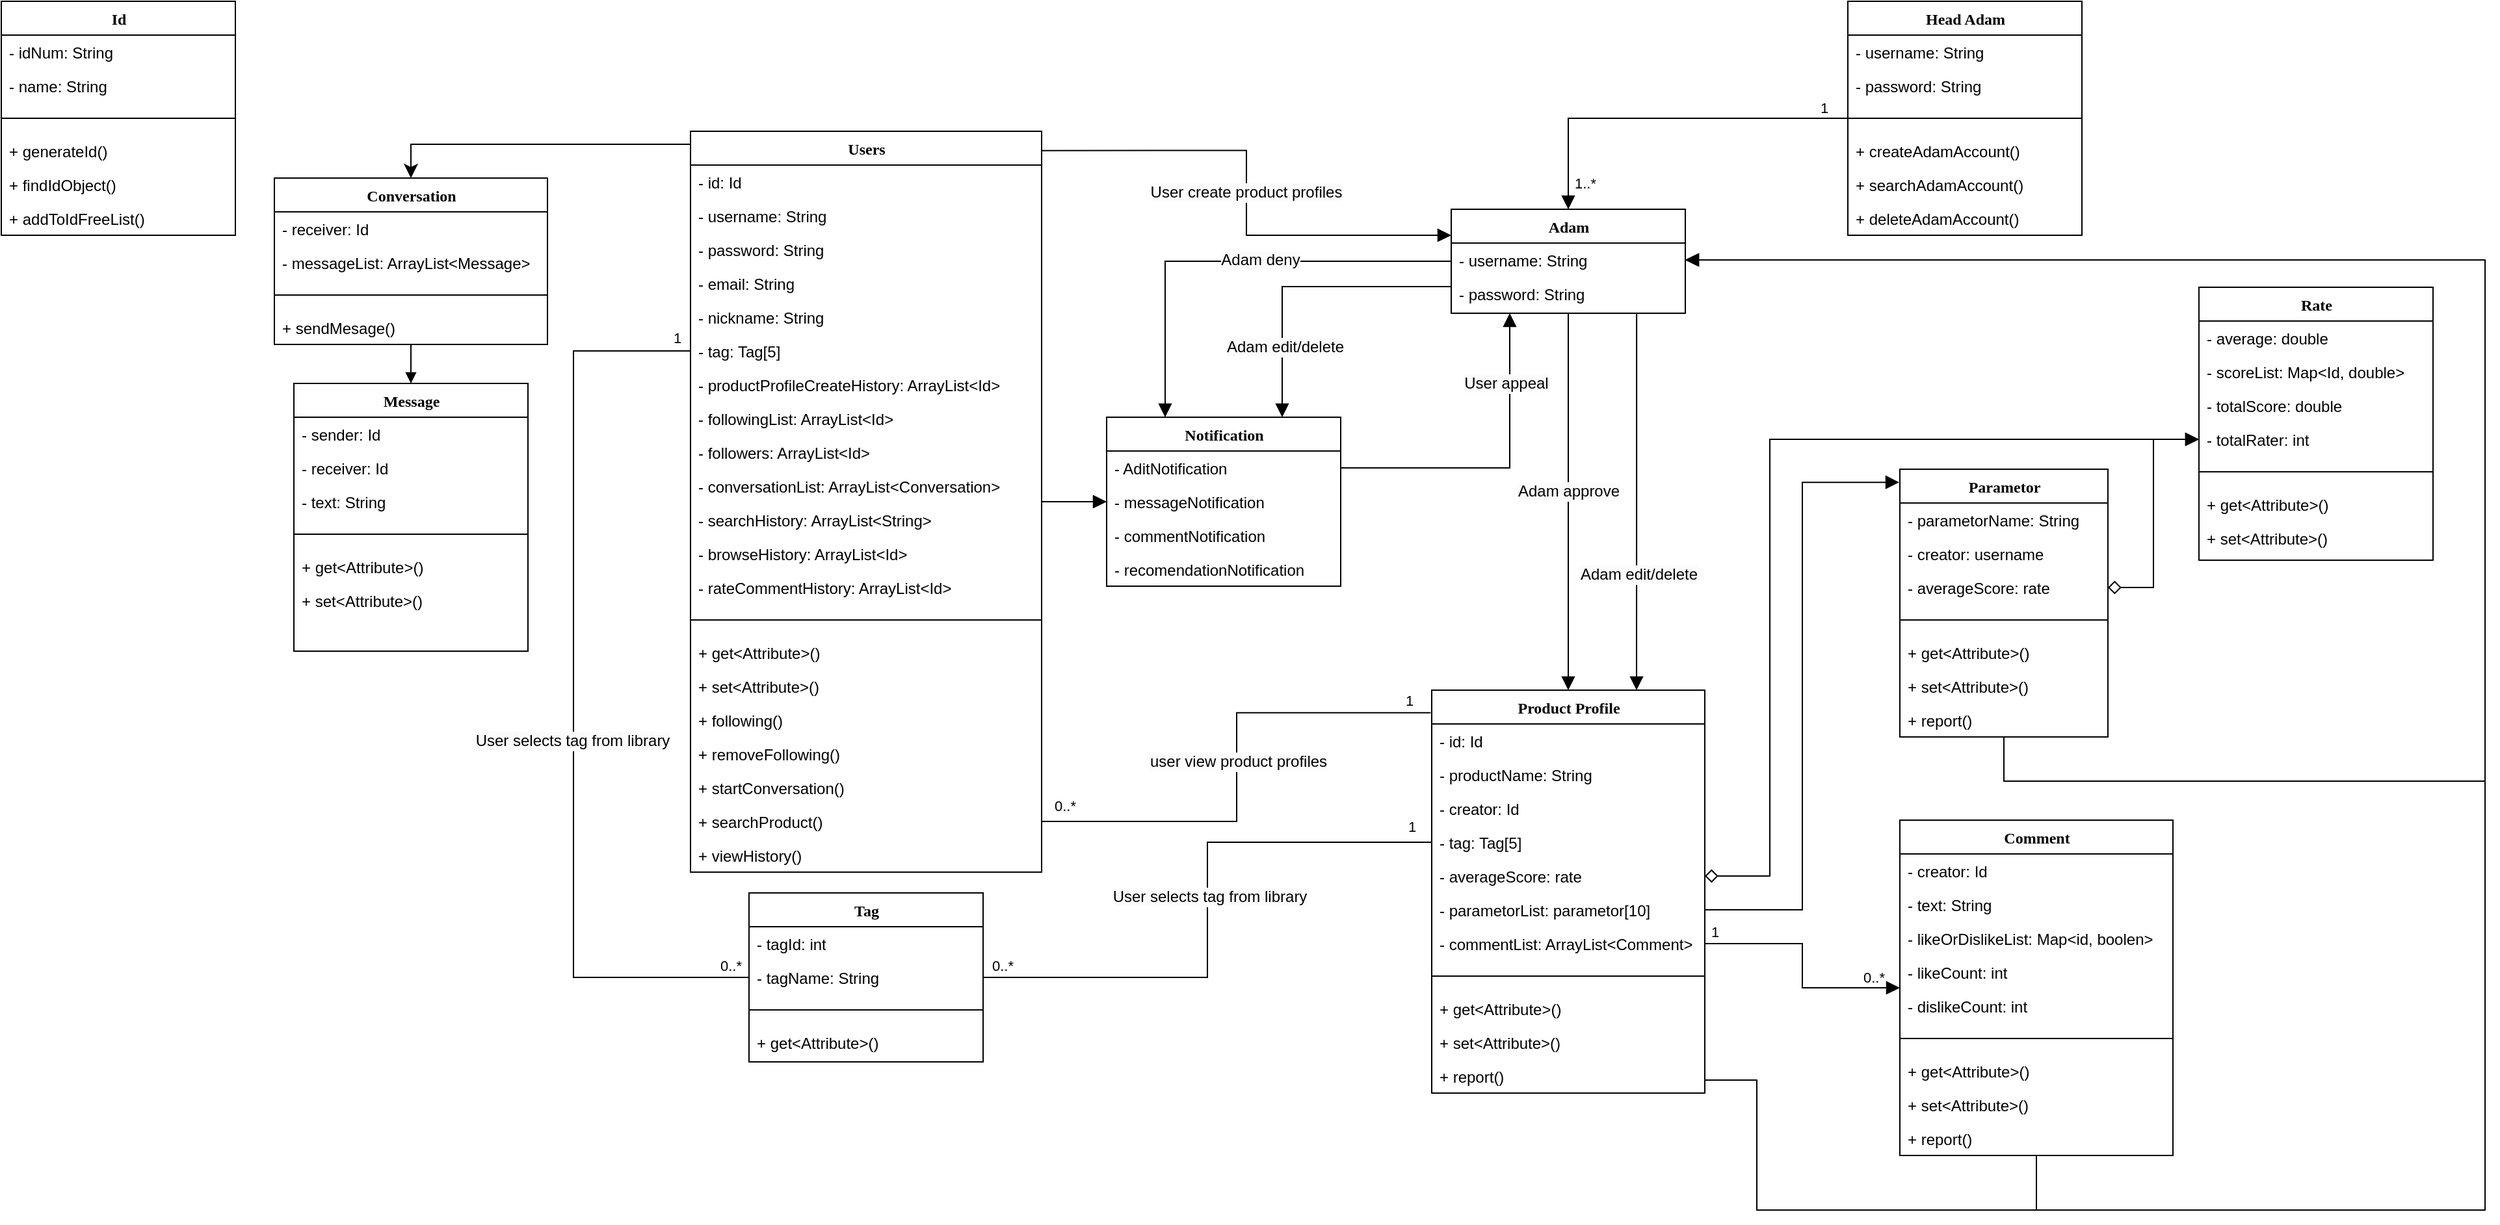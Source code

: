 <mxfile version="24.7.14">
  <diagram name="Page-1" id="9f46799a-70d6-7492-0946-bef42562c5a5">
    <mxGraphModel dx="3102" dy="1750" grid="1" gridSize="10" guides="1" tooltips="1" connect="1" arrows="1" fold="1" page="1" pageScale="1" pageWidth="1100" pageHeight="850" background="none" math="0" shadow="0">
      <root>
        <mxCell id="0" />
        <mxCell id="1" parent="0" />
        <mxCell id="78961159f06e98e8-17" value="Users" style="swimlane;html=1;fontStyle=1;align=center;verticalAlign=top;childLayout=stackLayout;horizontal=1;startSize=26;horizontalStack=0;resizeParent=1;resizeLast=0;collapsible=1;marginBottom=0;swimlaneFillColor=#ffffff;rounded=0;shadow=0;comic=0;labelBackgroundColor=none;strokeWidth=1;fillColor=none;fontFamily=Verdana;fontSize=12" parent="1" vertex="1">
          <mxGeometry x="100" y="20" width="270" height="570" as="geometry" />
        </mxCell>
        <mxCell id="78961159f06e98e8-24" value="- id: Id" style="text;html=1;strokeColor=none;fillColor=none;align=left;verticalAlign=top;spacingLeft=4;spacingRight=4;whiteSpace=wrap;overflow=hidden;rotatable=0;points=[[0,0.5],[1,0.5]];portConstraint=eastwest;labelBackgroundColor=none;" parent="78961159f06e98e8-17" vertex="1">
          <mxGeometry y="26" width="270" height="26" as="geometry" />
        </mxCell>
        <mxCell id="78961159f06e98e8-21" value="- username: String" style="text;html=1;strokeColor=none;fillColor=none;align=left;verticalAlign=top;spacingLeft=4;spacingRight=4;whiteSpace=wrap;overflow=hidden;rotatable=0;points=[[0,0.5],[1,0.5]];portConstraint=eastwest;labelBackgroundColor=none;" parent="78961159f06e98e8-17" vertex="1">
          <mxGeometry y="52" width="270" height="26" as="geometry" />
        </mxCell>
        <mxCell id="78961159f06e98e8-23" value="- password: String" style="text;html=1;strokeColor=none;fillColor=none;align=left;verticalAlign=top;spacingLeft=4;spacingRight=4;whiteSpace=wrap;overflow=hidden;rotatable=0;points=[[0,0.5],[1,0.5]];portConstraint=eastwest;labelBackgroundColor=none;" parent="78961159f06e98e8-17" vertex="1">
          <mxGeometry y="78" width="270" height="26" as="geometry" />
        </mxCell>
        <mxCell id="78961159f06e98e8-26" value="- email: String" style="text;html=1;strokeColor=none;fillColor=none;align=left;verticalAlign=top;spacingLeft=4;spacingRight=4;whiteSpace=wrap;overflow=hidden;rotatable=0;points=[[0,0.5],[1,0.5]];portConstraint=eastwest;labelBackgroundColor=none;" parent="78961159f06e98e8-17" vertex="1">
          <mxGeometry y="104" width="270" height="26" as="geometry" />
        </mxCell>
        <mxCell id="78961159f06e98e8-25" value="- nickname: String" style="text;html=1;strokeColor=none;fillColor=none;align=left;verticalAlign=top;spacingLeft=4;spacingRight=4;whiteSpace=wrap;overflow=hidden;rotatable=0;points=[[0,0.5],[1,0.5]];portConstraint=eastwest;labelBackgroundColor=none;" parent="78961159f06e98e8-17" vertex="1">
          <mxGeometry y="130" width="270" height="26" as="geometry" />
        </mxCell>
        <mxCell id="Ccfl4KgH0oGbk2hKrYcx-2" value="- tag: Tag[5]" style="text;html=1;strokeColor=none;fillColor=none;align=left;verticalAlign=top;spacingLeft=4;spacingRight=4;whiteSpace=wrap;overflow=hidden;rotatable=0;points=[[0,0.5],[1,0.5]];portConstraint=eastwest;labelBackgroundColor=none;" vertex="1" parent="78961159f06e98e8-17">
          <mxGeometry y="156" width="270" height="26" as="geometry" />
        </mxCell>
        <mxCell id="Ccfl4KgH0oGbk2hKrYcx-219" value="- productProfileCreateHistory: ArrayList&amp;lt;Id&amp;gt;" style="text;html=1;strokeColor=none;fillColor=none;align=left;verticalAlign=top;spacingLeft=4;spacingRight=4;whiteSpace=wrap;overflow=hidden;rotatable=0;points=[[0,0.5],[1,0.5]];portConstraint=eastwest;labelBackgroundColor=none;" vertex="1" parent="78961159f06e98e8-17">
          <mxGeometry y="182" width="270" height="26" as="geometry" />
        </mxCell>
        <mxCell id="Ccfl4KgH0oGbk2hKrYcx-3" value="- followingList: ArrayList&amp;lt;Id&amp;gt;&amp;nbsp;" style="text;html=1;strokeColor=none;fillColor=none;align=left;verticalAlign=top;spacingLeft=4;spacingRight=4;whiteSpace=wrap;overflow=hidden;rotatable=0;points=[[0,0.5],[1,0.5]];portConstraint=eastwest;labelBackgroundColor=none;" vertex="1" parent="78961159f06e98e8-17">
          <mxGeometry y="208" width="270" height="26" as="geometry" />
        </mxCell>
        <mxCell id="Ccfl4KgH0oGbk2hKrYcx-4" value="- followers: ArrayList&amp;lt;Id&amp;gt;" style="text;html=1;strokeColor=none;fillColor=none;align=left;verticalAlign=top;spacingLeft=4;spacingRight=4;whiteSpace=wrap;overflow=hidden;rotatable=0;points=[[0,0.5],[1,0.5]];portConstraint=eastwest;labelBackgroundColor=none;" vertex="1" parent="78961159f06e98e8-17">
          <mxGeometry y="234" width="270" height="26" as="geometry" />
        </mxCell>
        <mxCell id="Ccfl4KgH0oGbk2hKrYcx-191" value="- conversationList: ArrayList&amp;lt;Conversation&amp;gt;&amp;nbsp;" style="text;html=1;strokeColor=none;fillColor=none;align=left;verticalAlign=top;spacingLeft=4;spacingRight=4;whiteSpace=wrap;overflow=hidden;rotatable=0;points=[[0,0.5],[1,0.5]];portConstraint=eastwest;labelBackgroundColor=none;" vertex="1" parent="78961159f06e98e8-17">
          <mxGeometry y="260" width="270" height="26" as="geometry" />
        </mxCell>
        <mxCell id="Ccfl4KgH0oGbk2hKrYcx-5" value="- searchHistory: ArrayList&amp;lt;String&amp;gt;" style="text;html=1;strokeColor=none;fillColor=none;align=left;verticalAlign=top;spacingLeft=4;spacingRight=4;whiteSpace=wrap;overflow=hidden;rotatable=0;points=[[0,0.5],[1,0.5]];portConstraint=eastwest;labelBackgroundColor=none;" vertex="1" parent="78961159f06e98e8-17">
          <mxGeometry y="286" width="270" height="26" as="geometry" />
        </mxCell>
        <mxCell id="Ccfl4KgH0oGbk2hKrYcx-6" value="- browseHistory: ArrayList&amp;lt;Id&amp;gt;" style="text;html=1;strokeColor=none;fillColor=none;align=left;verticalAlign=top;spacingLeft=4;spacingRight=4;whiteSpace=wrap;overflow=hidden;rotatable=0;points=[[0,0.5],[1,0.5]];portConstraint=eastwest;labelBackgroundColor=none;" vertex="1" parent="78961159f06e98e8-17">
          <mxGeometry y="312" width="270" height="26" as="geometry" />
        </mxCell>
        <mxCell id="Ccfl4KgH0oGbk2hKrYcx-7" value="- rateCommentHistory: ArrayList&amp;lt;Id&amp;gt;" style="text;html=1;strokeColor=none;fillColor=none;align=left;verticalAlign=top;spacingLeft=4;spacingRight=4;whiteSpace=wrap;overflow=hidden;rotatable=0;points=[[0,0.5],[1,0.5]];portConstraint=eastwest;labelBackgroundColor=none;" vertex="1" parent="78961159f06e98e8-17">
          <mxGeometry y="338" width="270" height="26" as="geometry" />
        </mxCell>
        <mxCell id="78961159f06e98e8-19" value="" style="line;html=1;strokeWidth=1;fillColor=none;align=left;verticalAlign=middle;spacingTop=-1;spacingLeft=3;spacingRight=3;rotatable=0;labelPosition=right;points=[];portConstraint=eastwest;labelBackgroundColor=none;" parent="78961159f06e98e8-17" vertex="1">
          <mxGeometry y="364" width="270" height="24" as="geometry" />
        </mxCell>
        <mxCell id="78961159f06e98e8-20" value="+ get&amp;lt;Attribute&amp;gt;()" style="text;html=1;strokeColor=none;fillColor=none;align=left;verticalAlign=top;spacingLeft=4;spacingRight=4;whiteSpace=wrap;overflow=hidden;rotatable=0;points=[[0,0.5],[1,0.5]];portConstraint=eastwest;labelBackgroundColor=none;" parent="78961159f06e98e8-17" vertex="1">
          <mxGeometry y="388" width="270" height="26" as="geometry" />
        </mxCell>
        <mxCell id="78961159f06e98e8-27" value="+ set&amp;lt;Attribute&amp;gt;()" style="text;html=1;strokeColor=none;fillColor=none;align=left;verticalAlign=top;spacingLeft=4;spacingRight=4;whiteSpace=wrap;overflow=hidden;rotatable=0;points=[[0,0.5],[1,0.5]];portConstraint=eastwest;labelBackgroundColor=none;" parent="78961159f06e98e8-17" vertex="1">
          <mxGeometry y="414" width="270" height="26" as="geometry" />
        </mxCell>
        <mxCell id="Ccfl4KgH0oGbk2hKrYcx-14" value="+ following()" style="text;html=1;strokeColor=none;fillColor=none;align=left;verticalAlign=top;spacingLeft=4;spacingRight=4;whiteSpace=wrap;overflow=hidden;rotatable=0;points=[[0,0.5],[1,0.5]];portConstraint=eastwest;labelBackgroundColor=none;" vertex="1" parent="78961159f06e98e8-17">
          <mxGeometry y="440" width="270" height="26" as="geometry" />
        </mxCell>
        <mxCell id="Ccfl4KgH0oGbk2hKrYcx-42" value="+ removeFollowing()" style="text;html=1;strokeColor=none;fillColor=none;align=left;verticalAlign=top;spacingLeft=4;spacingRight=4;whiteSpace=wrap;overflow=hidden;rotatable=0;points=[[0,0.5],[1,0.5]];portConstraint=eastwest;labelBackgroundColor=none;" vertex="1" parent="78961159f06e98e8-17">
          <mxGeometry y="466" width="270" height="26" as="geometry" />
        </mxCell>
        <mxCell id="Ccfl4KgH0oGbk2hKrYcx-218" value="+ startConversation()" style="text;html=1;strokeColor=none;fillColor=none;align=left;verticalAlign=top;spacingLeft=4;spacingRight=4;whiteSpace=wrap;overflow=hidden;rotatable=0;points=[[0,0.5],[1,0.5]];portConstraint=eastwest;labelBackgroundColor=none;" vertex="1" parent="78961159f06e98e8-17">
          <mxGeometry y="492" width="270" height="26" as="geometry" />
        </mxCell>
        <mxCell id="Ccfl4KgH0oGbk2hKrYcx-43" value="+ searchProduct()" style="text;html=1;strokeColor=none;fillColor=none;align=left;verticalAlign=top;spacingLeft=4;spacingRight=4;whiteSpace=wrap;overflow=hidden;rotatable=0;points=[[0,0.5],[1,0.5]];portConstraint=eastwest;labelBackgroundColor=none;" vertex="1" parent="78961159f06e98e8-17">
          <mxGeometry y="518" width="270" height="26" as="geometry" />
        </mxCell>
        <mxCell id="Ccfl4KgH0oGbk2hKrYcx-44" value="+ viewHistory()" style="text;html=1;strokeColor=none;fillColor=none;align=left;verticalAlign=top;spacingLeft=4;spacingRight=4;whiteSpace=wrap;overflow=hidden;rotatable=0;points=[[0,0.5],[1,0.5]];portConstraint=eastwest;labelBackgroundColor=none;" vertex="1" parent="78961159f06e98e8-17">
          <mxGeometry y="544" width="270" height="26" as="geometry" />
        </mxCell>
        <mxCell id="78961159f06e98e8-30" value="Product Profile" style="swimlane;html=1;fontStyle=1;align=center;verticalAlign=top;childLayout=stackLayout;horizontal=1;startSize=26;horizontalStack=0;resizeParent=1;resizeLast=0;collapsible=1;marginBottom=0;swimlaneFillColor=#ffffff;rounded=0;shadow=0;comic=0;labelBackgroundColor=none;strokeWidth=1;fillColor=none;fontFamily=Verdana;fontSize=12" parent="1" vertex="1">
          <mxGeometry x="670" y="450" width="210" height="310" as="geometry" />
        </mxCell>
        <mxCell id="78961159f06e98e8-31" value="- id: Id" style="text;html=1;strokeColor=none;fillColor=none;align=left;verticalAlign=top;spacingLeft=4;spacingRight=4;whiteSpace=wrap;overflow=hidden;rotatable=0;points=[[0,0.5],[1,0.5]];portConstraint=eastwest;labelBackgroundColor=none;" parent="78961159f06e98e8-30" vertex="1">
          <mxGeometry y="26" width="210" height="26" as="geometry" />
        </mxCell>
        <mxCell id="78961159f06e98e8-32" value="- productName: String" style="text;html=1;strokeColor=none;fillColor=none;align=left;verticalAlign=top;spacingLeft=4;spacingRight=4;whiteSpace=wrap;overflow=hidden;rotatable=0;points=[[0,0.5],[1,0.5]];portConstraint=eastwest;labelBackgroundColor=none;" parent="78961159f06e98e8-30" vertex="1">
          <mxGeometry y="52" width="210" height="26" as="geometry" />
        </mxCell>
        <mxCell id="78961159f06e98e8-33" value="- creator: Id" style="text;html=1;strokeColor=none;fillColor=none;align=left;verticalAlign=top;spacingLeft=4;spacingRight=4;whiteSpace=wrap;overflow=hidden;rotatable=0;points=[[0,0.5],[1,0.5]];portConstraint=eastwest;labelBackgroundColor=none;" parent="78961159f06e98e8-30" vertex="1">
          <mxGeometry y="78" width="210" height="26" as="geometry" />
        </mxCell>
        <mxCell id="Ccfl4KgH0oGbk2hKrYcx-41" value="- tag: Tag[5]" style="text;html=1;strokeColor=none;fillColor=none;align=left;verticalAlign=top;spacingLeft=4;spacingRight=4;whiteSpace=wrap;overflow=hidden;rotatable=0;points=[[0,0.5],[1,0.5]];portConstraint=eastwest;labelBackgroundColor=none;" vertex="1" parent="78961159f06e98e8-30">
          <mxGeometry y="104" width="210" height="26" as="geometry" />
        </mxCell>
        <mxCell id="78961159f06e98e8-34" value="- averageScore: rate" style="text;html=1;strokeColor=none;fillColor=none;align=left;verticalAlign=top;spacingLeft=4;spacingRight=4;whiteSpace=wrap;overflow=hidden;rotatable=0;points=[[0,0.5],[1,0.5]];portConstraint=eastwest;labelBackgroundColor=none;" parent="78961159f06e98e8-30" vertex="1">
          <mxGeometry y="130" width="210" height="26" as="geometry" />
        </mxCell>
        <mxCell id="78961159f06e98e8-36" value="- parametorList: parametor[10]" style="text;html=1;strokeColor=none;fillColor=none;align=left;verticalAlign=top;spacingLeft=4;spacingRight=4;whiteSpace=wrap;overflow=hidden;rotatable=0;points=[[0,0.5],[1,0.5]];portConstraint=eastwest;labelBackgroundColor=none;" parent="78961159f06e98e8-30" vertex="1">
          <mxGeometry y="156" width="210" height="26" as="geometry" />
        </mxCell>
        <mxCell id="Ccfl4KgH0oGbk2hKrYcx-161" value="- commentList: ArrayList&amp;lt;Comment&amp;gt;" style="text;html=1;strokeColor=none;fillColor=none;align=left;verticalAlign=top;spacingLeft=4;spacingRight=4;whiteSpace=wrap;overflow=hidden;rotatable=0;points=[[0,0.5],[1,0.5]];portConstraint=eastwest;labelBackgroundColor=none;" vertex="1" parent="78961159f06e98e8-30">
          <mxGeometry y="182" width="210" height="26" as="geometry" />
        </mxCell>
        <mxCell id="78961159f06e98e8-38" value="" style="line;html=1;strokeWidth=1;fillColor=none;align=left;verticalAlign=middle;spacingTop=-1;spacingLeft=3;spacingRight=3;rotatable=0;labelPosition=right;points=[];portConstraint=eastwest;labelBackgroundColor=none;" parent="78961159f06e98e8-30" vertex="1">
          <mxGeometry y="208" width="210" height="24" as="geometry" />
        </mxCell>
        <mxCell id="78961159f06e98e8-39" value="+ get&amp;lt;Attribute&amp;gt;()" style="text;html=1;strokeColor=none;fillColor=none;align=left;verticalAlign=top;spacingLeft=4;spacingRight=4;whiteSpace=wrap;overflow=hidden;rotatable=0;points=[[0,0.5],[1,0.5]];portConstraint=eastwest;labelBackgroundColor=none;" parent="78961159f06e98e8-30" vertex="1">
          <mxGeometry y="232" width="210" height="26" as="geometry" />
        </mxCell>
        <mxCell id="78961159f06e98e8-40" value="+ set&amp;lt;Attribute&amp;gt;()" style="text;html=1;strokeColor=none;fillColor=none;align=left;verticalAlign=top;spacingLeft=4;spacingRight=4;whiteSpace=wrap;overflow=hidden;rotatable=0;points=[[0,0.5],[1,0.5]];portConstraint=eastwest;labelBackgroundColor=none;" parent="78961159f06e98e8-30" vertex="1">
          <mxGeometry y="258" width="210" height="26" as="geometry" />
        </mxCell>
        <mxCell id="78961159f06e98e8-42" value="+ report()" style="text;html=1;strokeColor=none;fillColor=none;align=left;verticalAlign=top;spacingLeft=4;spacingRight=4;whiteSpace=wrap;overflow=hidden;rotatable=0;points=[[0,0.5],[1,0.5]];portConstraint=eastwest;labelBackgroundColor=none;" parent="78961159f06e98e8-30" vertex="1">
          <mxGeometry y="284" width="210" height="26" as="geometry" />
        </mxCell>
        <mxCell id="Ccfl4KgH0oGbk2hKrYcx-11" value="" style="endArrow=none;html=1;endSize=12;startArrow=none;startSize=14;startFill=0;edgeStyle=orthogonalEdgeStyle;rounded=0;fontSize=12;entryX=-0.004;entryY=0.056;entryDx=0;entryDy=0;entryPerimeter=0;endFill=0;labelBackgroundColor=none;fontColor=default;" edge="1" parent="1" source="Ccfl4KgH0oGbk2hKrYcx-43" target="78961159f06e98e8-30">
          <mxGeometry x="0.001" relative="1" as="geometry">
            <mxPoint x="430" y="430" as="sourcePoint" />
            <mxPoint x="560.16" y="170.021" as="targetPoint" />
            <mxPoint as="offset" />
          </mxGeometry>
        </mxCell>
        <mxCell id="Ccfl4KgH0oGbk2hKrYcx-12" value="0..*" style="edgeLabel;resizable=0;html=1;align=left;verticalAlign=top;labelBackgroundColor=none;" connectable="0" vertex="1" parent="Ccfl4KgH0oGbk2hKrYcx-11">
          <mxGeometry x="-1" relative="1" as="geometry">
            <mxPoint x="8" y="-25" as="offset" />
          </mxGeometry>
        </mxCell>
        <mxCell id="Ccfl4KgH0oGbk2hKrYcx-198" value="&lt;span style=&quot;font-size: 12px; background-color: rgb(251, 251, 251);&quot;&gt;user view product profiles&lt;/span&gt;" style="edgeLabel;html=1;align=center;verticalAlign=middle;resizable=0;points=[];" vertex="1" connectable="0" parent="Ccfl4KgH0oGbk2hKrYcx-11">
          <mxGeometry x="0.024" y="-1" relative="1" as="geometry">
            <mxPoint as="offset" />
          </mxGeometry>
        </mxCell>
        <mxCell id="Ccfl4KgH0oGbk2hKrYcx-16" value="Rate" style="swimlane;html=1;fontStyle=1;align=center;verticalAlign=top;childLayout=stackLayout;horizontal=1;startSize=26;horizontalStack=0;resizeParent=1;resizeLast=0;collapsible=1;marginBottom=0;swimlaneFillColor=#ffffff;rounded=0;shadow=0;comic=0;labelBackgroundColor=none;strokeWidth=1;fillColor=none;fontFamily=Verdana;fontSize=12" vertex="1" parent="1">
          <mxGeometry x="1260" y="140" width="180" height="210" as="geometry" />
        </mxCell>
        <mxCell id="Ccfl4KgH0oGbk2hKrYcx-17" value="- average: double" style="text;html=1;strokeColor=none;fillColor=none;align=left;verticalAlign=top;spacingLeft=4;spacingRight=4;whiteSpace=wrap;overflow=hidden;rotatable=0;points=[[0,0.5],[1,0.5]];portConstraint=eastwest;labelBackgroundColor=none;" vertex="1" parent="Ccfl4KgH0oGbk2hKrYcx-16">
          <mxGeometry y="26" width="180" height="26" as="geometry" />
        </mxCell>
        <mxCell id="Ccfl4KgH0oGbk2hKrYcx-19" value="- scoreList: Map&amp;lt;Id, double&amp;gt;" style="text;html=1;strokeColor=none;fillColor=none;align=left;verticalAlign=top;spacingLeft=4;spacingRight=4;whiteSpace=wrap;overflow=hidden;rotatable=0;points=[[0,0.5],[1,0.5]];portConstraint=eastwest;labelBackgroundColor=none;" vertex="1" parent="Ccfl4KgH0oGbk2hKrYcx-16">
          <mxGeometry y="52" width="180" height="26" as="geometry" />
        </mxCell>
        <mxCell id="Ccfl4KgH0oGbk2hKrYcx-20" value="- totalScore: double" style="text;html=1;strokeColor=none;fillColor=none;align=left;verticalAlign=top;spacingLeft=4;spacingRight=4;whiteSpace=wrap;overflow=hidden;rotatable=0;points=[[0,0.5],[1,0.5]];portConstraint=eastwest;labelBackgroundColor=none;" vertex="1" parent="Ccfl4KgH0oGbk2hKrYcx-16">
          <mxGeometry y="78" width="180" height="26" as="geometry" />
        </mxCell>
        <mxCell id="Ccfl4KgH0oGbk2hKrYcx-21" value="- totalRater: int" style="text;html=1;strokeColor=none;fillColor=none;align=left;verticalAlign=top;spacingLeft=4;spacingRight=4;whiteSpace=wrap;overflow=hidden;rotatable=0;points=[[0,0.5],[1,0.5]];portConstraint=eastwest;labelBackgroundColor=none;" vertex="1" parent="Ccfl4KgH0oGbk2hKrYcx-16">
          <mxGeometry y="104" width="180" height="26" as="geometry" />
        </mxCell>
        <mxCell id="Ccfl4KgH0oGbk2hKrYcx-23" value="" style="line;html=1;strokeWidth=1;fillColor=none;align=left;verticalAlign=middle;spacingTop=-1;spacingLeft=3;spacingRight=3;rotatable=0;labelPosition=right;points=[];portConstraint=eastwest;labelBackgroundColor=none;" vertex="1" parent="Ccfl4KgH0oGbk2hKrYcx-16">
          <mxGeometry y="130" width="180" height="24" as="geometry" />
        </mxCell>
        <mxCell id="Ccfl4KgH0oGbk2hKrYcx-24" value="+ get&amp;lt;Attribute&amp;gt;()" style="text;html=1;strokeColor=none;fillColor=none;align=left;verticalAlign=top;spacingLeft=4;spacingRight=4;whiteSpace=wrap;overflow=hidden;rotatable=0;points=[[0,0.5],[1,0.5]];portConstraint=eastwest;labelBackgroundColor=none;" vertex="1" parent="Ccfl4KgH0oGbk2hKrYcx-16">
          <mxGeometry y="154" width="180" height="26" as="geometry" />
        </mxCell>
        <mxCell id="Ccfl4KgH0oGbk2hKrYcx-25" value="+ set&amp;lt;Attribute&amp;gt;()" style="text;html=1;strokeColor=none;fillColor=none;align=left;verticalAlign=top;spacingLeft=4;spacingRight=4;whiteSpace=wrap;overflow=hidden;rotatable=0;points=[[0,0.5],[1,0.5]];portConstraint=eastwest;labelBackgroundColor=none;" vertex="1" parent="Ccfl4KgH0oGbk2hKrYcx-16">
          <mxGeometry y="180" width="180" height="26" as="geometry" />
        </mxCell>
        <mxCell id="Ccfl4KgH0oGbk2hKrYcx-27" value="" style="endArrow=block;endFill=1;html=1;edgeStyle=elbowEdgeStyle;align=left;verticalAlign=top;rounded=0;fontSize=12;startSize=8;endSize=8;entryX=-0.003;entryY=0.049;entryDx=0;entryDy=0;entryPerimeter=0;labelBackgroundColor=none;fontColor=default;" edge="1" parent="1" source="78961159f06e98e8-36" target="Ccfl4KgH0oGbk2hKrYcx-30">
          <mxGeometry x="-1" relative="1" as="geometry">
            <mxPoint x="860" y="571.71" as="sourcePoint" />
            <mxPoint x="960" y="660" as="targetPoint" />
            <mxPoint as="offset" />
          </mxGeometry>
        </mxCell>
        <mxCell id="Ccfl4KgH0oGbk2hKrYcx-30" value="Parametor" style="swimlane;html=1;fontStyle=1;align=center;verticalAlign=top;childLayout=stackLayout;horizontal=1;startSize=26;horizontalStack=0;resizeParent=1;resizeLast=0;collapsible=1;marginBottom=0;swimlaneFillColor=#ffffff;rounded=0;shadow=0;comic=0;labelBackgroundColor=none;strokeWidth=1;fillColor=none;fontFamily=Verdana;fontSize=12" vertex="1" parent="1">
          <mxGeometry x="1030" y="280" width="160" height="206" as="geometry" />
        </mxCell>
        <mxCell id="Ccfl4KgH0oGbk2hKrYcx-31" value="- parametorName: String" style="text;html=1;strokeColor=none;fillColor=none;align=left;verticalAlign=top;spacingLeft=4;spacingRight=4;whiteSpace=wrap;overflow=hidden;rotatable=0;points=[[0,0.5],[1,0.5]];portConstraint=eastwest;labelBackgroundColor=none;" vertex="1" parent="Ccfl4KgH0oGbk2hKrYcx-30">
          <mxGeometry y="26" width="160" height="26" as="geometry" />
        </mxCell>
        <mxCell id="Ccfl4KgH0oGbk2hKrYcx-33" value="- creator: username" style="text;html=1;strokeColor=none;fillColor=none;align=left;verticalAlign=top;spacingLeft=4;spacingRight=4;whiteSpace=wrap;overflow=hidden;rotatable=0;points=[[0,0.5],[1,0.5]];portConstraint=eastwest;labelBackgroundColor=none;" vertex="1" parent="Ccfl4KgH0oGbk2hKrYcx-30">
          <mxGeometry y="52" width="160" height="26" as="geometry" />
        </mxCell>
        <mxCell id="Ccfl4KgH0oGbk2hKrYcx-34" value="- averageScore: rate" style="text;html=1;strokeColor=none;fillColor=none;align=left;verticalAlign=top;spacingLeft=4;spacingRight=4;whiteSpace=wrap;overflow=hidden;rotatable=0;points=[[0,0.5],[1,0.5]];portConstraint=eastwest;labelBackgroundColor=none;" vertex="1" parent="Ccfl4KgH0oGbk2hKrYcx-30">
          <mxGeometry y="78" width="160" height="26" as="geometry" />
        </mxCell>
        <mxCell id="Ccfl4KgH0oGbk2hKrYcx-37" value="" style="line;html=1;strokeWidth=1;fillColor=none;align=left;verticalAlign=middle;spacingTop=-1;spacingLeft=3;spacingRight=3;rotatable=0;labelPosition=right;points=[];portConstraint=eastwest;labelBackgroundColor=none;" vertex="1" parent="Ccfl4KgH0oGbk2hKrYcx-30">
          <mxGeometry y="104" width="160" height="24" as="geometry" />
        </mxCell>
        <mxCell id="Ccfl4KgH0oGbk2hKrYcx-38" value="+ get&amp;lt;Attribute&amp;gt;()" style="text;html=1;strokeColor=none;fillColor=none;align=left;verticalAlign=top;spacingLeft=4;spacingRight=4;whiteSpace=wrap;overflow=hidden;rotatable=0;points=[[0,0.5],[1,0.5]];portConstraint=eastwest;labelBackgroundColor=none;" vertex="1" parent="Ccfl4KgH0oGbk2hKrYcx-30">
          <mxGeometry y="128" width="160" height="26" as="geometry" />
        </mxCell>
        <mxCell id="Ccfl4KgH0oGbk2hKrYcx-39" value="+ set&amp;lt;Attribute&amp;gt;()" style="text;html=1;strokeColor=none;fillColor=none;align=left;verticalAlign=top;spacingLeft=4;spacingRight=4;whiteSpace=wrap;overflow=hidden;rotatable=0;points=[[0,0.5],[1,0.5]];portConstraint=eastwest;labelBackgroundColor=none;" vertex="1" parent="Ccfl4KgH0oGbk2hKrYcx-30">
          <mxGeometry y="154" width="160" height="26" as="geometry" />
        </mxCell>
        <mxCell id="Ccfl4KgH0oGbk2hKrYcx-40" value="+ report()" style="text;html=1;strokeColor=none;fillColor=none;align=left;verticalAlign=top;spacingLeft=4;spacingRight=4;whiteSpace=wrap;overflow=hidden;rotatable=0;points=[[0,0.5],[1,0.5]];portConstraint=eastwest;labelBackgroundColor=none;" vertex="1" parent="Ccfl4KgH0oGbk2hKrYcx-30">
          <mxGeometry y="180" width="160" height="26" as="geometry" />
        </mxCell>
        <mxCell id="Ccfl4KgH0oGbk2hKrYcx-47" value="" style="endArrow=none;endFill=0;html=1;align=left;verticalAlign=top;rounded=0;fontSize=12;startSize=8;endSize=8;edgeStyle=elbowEdgeStyle;elbow=vertical;labelBackgroundColor=none;fontColor=default;" edge="1" parent="1" source="Ccfl4KgH0oGbk2hKrYcx-2" target="Ccfl4KgH0oGbk2hKrYcx-50">
          <mxGeometry x="-1" relative="1" as="geometry">
            <mxPoint x="30" y="190" as="sourcePoint" />
            <mxPoint x="-140" y="760" as="targetPoint" />
            <Array as="points">
              <mxPoint x="10" y="450" />
            </Array>
          </mxGeometry>
        </mxCell>
        <mxCell id="Ccfl4KgH0oGbk2hKrYcx-48" value="1" style="edgeLabel;resizable=0;html=1;align=left;verticalAlign=bottom;labelBackgroundColor=none;" connectable="0" vertex="1" parent="Ccfl4KgH0oGbk2hKrYcx-47">
          <mxGeometry x="-1" relative="1" as="geometry">
            <mxPoint x="-15" y="-2" as="offset" />
          </mxGeometry>
        </mxCell>
        <mxCell id="Ccfl4KgH0oGbk2hKrYcx-196" value="&lt;span style=&quot;font-size: 12px; background-color: rgb(251, 251, 251);&quot;&gt;User selects tag from library&lt;/span&gt;" style="edgeLabel;html=1;align=center;verticalAlign=middle;resizable=0;points=[];" vertex="1" connectable="0" parent="Ccfl4KgH0oGbk2hKrYcx-47">
          <mxGeometry x="-0.182" y="-1" relative="1" as="geometry">
            <mxPoint y="101" as="offset" />
          </mxGeometry>
        </mxCell>
        <mxCell id="Ccfl4KgH0oGbk2hKrYcx-49" value="0..*" style="edgeLabel;resizable=0;html=1;align=left;verticalAlign=bottom;labelBackgroundColor=none;" connectable="0" vertex="1" parent="1">
          <mxGeometry x="121.0" y="670.002" as="geometry" />
        </mxCell>
        <mxCell id="Ccfl4KgH0oGbk2hKrYcx-50" value="Tag" style="swimlane;html=1;fontStyle=1;align=center;verticalAlign=top;childLayout=stackLayout;horizontal=1;startSize=26;horizontalStack=0;resizeParent=1;resizeLast=0;collapsible=1;marginBottom=0;swimlaneFillColor=#ffffff;rounded=0;shadow=0;comic=0;labelBackgroundColor=none;strokeWidth=1;fillColor=none;fontFamily=Verdana;fontSize=12" vertex="1" parent="1">
          <mxGeometry x="145" y="606" width="180" height="130" as="geometry" />
        </mxCell>
        <mxCell id="Ccfl4KgH0oGbk2hKrYcx-51" value="- tagId: int" style="text;html=1;strokeColor=none;fillColor=none;align=left;verticalAlign=top;spacingLeft=4;spacingRight=4;whiteSpace=wrap;overflow=hidden;rotatable=0;points=[[0,0.5],[1,0.5]];portConstraint=eastwest;labelBackgroundColor=none;" vertex="1" parent="Ccfl4KgH0oGbk2hKrYcx-50">
          <mxGeometry y="26" width="180" height="26" as="geometry" />
        </mxCell>
        <mxCell id="Ccfl4KgH0oGbk2hKrYcx-54" value="- tagName: String" style="text;html=1;strokeColor=none;fillColor=none;align=left;verticalAlign=top;spacingLeft=4;spacingRight=4;whiteSpace=wrap;overflow=hidden;rotatable=0;points=[[0,0.5],[1,0.5]];portConstraint=eastwest;labelBackgroundColor=none;" vertex="1" parent="Ccfl4KgH0oGbk2hKrYcx-50">
          <mxGeometry y="52" width="180" height="26" as="geometry" />
        </mxCell>
        <mxCell id="Ccfl4KgH0oGbk2hKrYcx-57" value="" style="line;html=1;strokeWidth=1;fillColor=none;align=left;verticalAlign=middle;spacingTop=-1;spacingLeft=3;spacingRight=3;rotatable=0;labelPosition=right;points=[];portConstraint=eastwest;labelBackgroundColor=none;" vertex="1" parent="Ccfl4KgH0oGbk2hKrYcx-50">
          <mxGeometry y="78" width="180" height="24" as="geometry" />
        </mxCell>
        <mxCell id="Ccfl4KgH0oGbk2hKrYcx-58" value="+ get&amp;lt;Attribute&amp;gt;()" style="text;html=1;strokeColor=none;fillColor=none;align=left;verticalAlign=top;spacingLeft=4;spacingRight=4;whiteSpace=wrap;overflow=hidden;rotatable=0;points=[[0,0.5],[1,0.5]];portConstraint=eastwest;labelBackgroundColor=none;" vertex="1" parent="Ccfl4KgH0oGbk2hKrYcx-50">
          <mxGeometry y="102" width="180" height="26" as="geometry" />
        </mxCell>
        <mxCell id="Ccfl4KgH0oGbk2hKrYcx-61" value="Id" style="swimlane;html=1;fontStyle=1;align=center;verticalAlign=top;childLayout=stackLayout;horizontal=1;startSize=26;horizontalStack=0;resizeParent=1;resizeLast=0;collapsible=1;marginBottom=0;swimlaneFillColor=#ffffff;rounded=0;shadow=0;comic=0;labelBackgroundColor=none;strokeWidth=1;fillColor=none;fontFamily=Verdana;fontSize=12" vertex="1" parent="1">
          <mxGeometry x="-430" y="-80" width="180" height="180" as="geometry" />
        </mxCell>
        <mxCell id="Ccfl4KgH0oGbk2hKrYcx-62" value="- idNum: String" style="text;html=1;strokeColor=none;fillColor=none;align=left;verticalAlign=top;spacingLeft=4;spacingRight=4;whiteSpace=wrap;overflow=hidden;rotatable=0;points=[[0,0.5],[1,0.5]];portConstraint=eastwest;labelBackgroundColor=none;" vertex="1" parent="Ccfl4KgH0oGbk2hKrYcx-61">
          <mxGeometry y="26" width="180" height="26" as="geometry" />
        </mxCell>
        <mxCell id="Ccfl4KgH0oGbk2hKrYcx-68" value="- name: String" style="text;html=1;strokeColor=none;fillColor=none;align=left;verticalAlign=top;spacingLeft=4;spacingRight=4;whiteSpace=wrap;overflow=hidden;rotatable=0;points=[[0,0.5],[1,0.5]];portConstraint=eastwest;labelBackgroundColor=none;" vertex="1" parent="Ccfl4KgH0oGbk2hKrYcx-61">
          <mxGeometry y="52" width="180" height="26" as="geometry" />
        </mxCell>
        <mxCell id="Ccfl4KgH0oGbk2hKrYcx-64" value="" style="line;html=1;strokeWidth=1;fillColor=none;align=left;verticalAlign=middle;spacingTop=-1;spacingLeft=3;spacingRight=3;rotatable=0;labelPosition=right;points=[];portConstraint=eastwest;labelBackgroundColor=none;" vertex="1" parent="Ccfl4KgH0oGbk2hKrYcx-61">
          <mxGeometry y="78" width="180" height="24" as="geometry" />
        </mxCell>
        <mxCell id="Ccfl4KgH0oGbk2hKrYcx-65" value="+ generateId()" style="text;html=1;strokeColor=none;fillColor=none;align=left;verticalAlign=top;spacingLeft=4;spacingRight=4;whiteSpace=wrap;overflow=hidden;rotatable=0;points=[[0,0.5],[1,0.5]];portConstraint=eastwest;labelBackgroundColor=none;" vertex="1" parent="Ccfl4KgH0oGbk2hKrYcx-61">
          <mxGeometry y="102" width="180" height="26" as="geometry" />
        </mxCell>
        <mxCell id="Ccfl4KgH0oGbk2hKrYcx-67" value="+ findIdObject()" style="text;html=1;strokeColor=none;fillColor=none;align=left;verticalAlign=top;spacingLeft=4;spacingRight=4;whiteSpace=wrap;overflow=hidden;rotatable=0;points=[[0,0.5],[1,0.5]];portConstraint=eastwest;labelBackgroundColor=none;" vertex="1" parent="Ccfl4KgH0oGbk2hKrYcx-61">
          <mxGeometry y="128" width="180" height="26" as="geometry" />
        </mxCell>
        <mxCell id="Ccfl4KgH0oGbk2hKrYcx-66" value="+ addToIdFreeList()" style="text;html=1;strokeColor=none;fillColor=none;align=left;verticalAlign=top;spacingLeft=4;spacingRight=4;whiteSpace=wrap;overflow=hidden;rotatable=0;points=[[0,0.5],[1,0.5]];portConstraint=eastwest;labelBackgroundColor=none;" vertex="1" parent="Ccfl4KgH0oGbk2hKrYcx-61">
          <mxGeometry y="154" width="180" height="26" as="geometry" />
        </mxCell>
        <mxCell id="Ccfl4KgH0oGbk2hKrYcx-75" value="" style="endArrow=none;endFill=0;html=1;edgeStyle=elbowEdgeStyle;align=left;verticalAlign=top;rounded=0;fontSize=12;startSize=8;endSize=8;startArrow=none;startFill=0;labelBackgroundColor=none;fontColor=default;" edge="1" parent="1" source="Ccfl4KgH0oGbk2hKrYcx-50" target="Ccfl4KgH0oGbk2hKrYcx-41">
          <mxGeometry x="-0.776" y="-59" relative="1" as="geometry">
            <mxPoint x="370.0" y="676.18" as="sourcePoint" />
            <mxPoint x="616.94" y="560" as="targetPoint" />
            <mxPoint as="offset" />
          </mxGeometry>
        </mxCell>
        <mxCell id="Ccfl4KgH0oGbk2hKrYcx-76" value="1" style="edgeLabel;resizable=0;html=1;align=left;verticalAlign=bottom;labelBackgroundColor=none;" connectable="0" vertex="1" parent="Ccfl4KgH0oGbk2hKrYcx-75">
          <mxGeometry x="-1" relative="1" as="geometry">
            <mxPoint x="325" y="-108" as="offset" />
          </mxGeometry>
        </mxCell>
        <mxCell id="Ccfl4KgH0oGbk2hKrYcx-197" value="&lt;span style=&quot;font-size: 12px; background-color: rgb(251, 251, 251);&quot;&gt;User selects tag from library&lt;/span&gt;" style="edgeLabel;html=1;align=center;verticalAlign=middle;resizable=0;points=[];" vertex="1" connectable="0" parent="Ccfl4KgH0oGbk2hKrYcx-75">
          <mxGeometry x="0.046" y="-1" relative="1" as="geometry">
            <mxPoint as="offset" />
          </mxGeometry>
        </mxCell>
        <mxCell id="Ccfl4KgH0oGbk2hKrYcx-78" value="0..*" style="edgeLabel;resizable=0;html=1;align=left;verticalAlign=bottom;labelBackgroundColor=none;" connectable="0" vertex="1" parent="1">
          <mxGeometry x="330.0" y="670.002" as="geometry" />
        </mxCell>
        <mxCell id="Ccfl4KgH0oGbk2hKrYcx-79" value="Head Adam" style="swimlane;html=1;fontStyle=1;align=center;verticalAlign=top;childLayout=stackLayout;horizontal=1;startSize=26;horizontalStack=0;resizeParent=1;resizeLast=0;collapsible=1;marginBottom=0;swimlaneFillColor=#ffffff;rounded=0;shadow=0;comic=0;labelBackgroundColor=none;strokeWidth=1;fillColor=none;fontFamily=Verdana;fontSize=12" vertex="1" parent="1">
          <mxGeometry x="990" y="-80" width="180" height="180" as="geometry" />
        </mxCell>
        <mxCell id="Ccfl4KgH0oGbk2hKrYcx-80" value="- username: String" style="text;html=1;strokeColor=none;fillColor=none;align=left;verticalAlign=top;spacingLeft=4;spacingRight=4;whiteSpace=wrap;overflow=hidden;rotatable=0;points=[[0,0.5],[1,0.5]];portConstraint=eastwest;labelBackgroundColor=none;" vertex="1" parent="Ccfl4KgH0oGbk2hKrYcx-79">
          <mxGeometry y="26" width="180" height="26" as="geometry" />
        </mxCell>
        <mxCell id="Ccfl4KgH0oGbk2hKrYcx-81" value="- password: String" style="text;html=1;strokeColor=none;fillColor=none;align=left;verticalAlign=top;spacingLeft=4;spacingRight=4;whiteSpace=wrap;overflow=hidden;rotatable=0;points=[[0,0.5],[1,0.5]];portConstraint=eastwest;labelBackgroundColor=none;" vertex="1" parent="Ccfl4KgH0oGbk2hKrYcx-79">
          <mxGeometry y="52" width="180" height="26" as="geometry" />
        </mxCell>
        <mxCell id="Ccfl4KgH0oGbk2hKrYcx-82" value="" style="line;html=1;strokeWidth=1;fillColor=none;align=left;verticalAlign=middle;spacingTop=-1;spacingLeft=3;spacingRight=3;rotatable=0;labelPosition=right;points=[];portConstraint=eastwest;labelBackgroundColor=none;" vertex="1" parent="Ccfl4KgH0oGbk2hKrYcx-79">
          <mxGeometry y="78" width="180" height="24" as="geometry" />
        </mxCell>
        <mxCell id="Ccfl4KgH0oGbk2hKrYcx-83" value="+ createAdamAccount()" style="text;html=1;strokeColor=none;fillColor=none;align=left;verticalAlign=top;spacingLeft=4;spacingRight=4;whiteSpace=wrap;overflow=hidden;rotatable=0;points=[[0,0.5],[1,0.5]];portConstraint=eastwest;labelBackgroundColor=none;" vertex="1" parent="Ccfl4KgH0oGbk2hKrYcx-79">
          <mxGeometry y="102" width="180" height="26" as="geometry" />
        </mxCell>
        <mxCell id="Ccfl4KgH0oGbk2hKrYcx-100" value="+ searchAdamAccount()" style="text;html=1;strokeColor=none;fillColor=none;align=left;verticalAlign=top;spacingLeft=4;spacingRight=4;whiteSpace=wrap;overflow=hidden;rotatable=0;points=[[0,0.5],[1,0.5]];portConstraint=eastwest;labelBackgroundColor=none;" vertex="1" parent="Ccfl4KgH0oGbk2hKrYcx-79">
          <mxGeometry y="128" width="180" height="26" as="geometry" />
        </mxCell>
        <mxCell id="Ccfl4KgH0oGbk2hKrYcx-84" value="+ deleteAdamAccount()" style="text;html=1;strokeColor=none;fillColor=none;align=left;verticalAlign=top;spacingLeft=4;spacingRight=4;whiteSpace=wrap;overflow=hidden;rotatable=0;points=[[0,0.5],[1,0.5]];portConstraint=eastwest;labelBackgroundColor=none;" vertex="1" parent="Ccfl4KgH0oGbk2hKrYcx-79">
          <mxGeometry y="154" width="180" height="26" as="geometry" />
        </mxCell>
        <mxCell id="Ccfl4KgH0oGbk2hKrYcx-93" value="1" style="edgeLabel;resizable=0;html=1;align=left;verticalAlign=top;labelBackgroundColor=none;" connectable="0" vertex="1" parent="1">
          <mxGeometry x="648" y="445" as="geometry" />
        </mxCell>
        <mxCell id="Ccfl4KgH0oGbk2hKrYcx-94" value="Adam" style="swimlane;html=1;fontStyle=1;align=center;verticalAlign=top;childLayout=stackLayout;horizontal=1;startSize=26;horizontalStack=0;resizeParent=1;resizeLast=0;collapsible=1;marginBottom=0;swimlaneFillColor=#ffffff;rounded=0;shadow=0;comic=0;labelBackgroundColor=none;strokeWidth=1;fillColor=none;fontFamily=Verdana;fontSize=12" vertex="1" parent="1">
          <mxGeometry x="685" y="80" width="180" height="80" as="geometry" />
        </mxCell>
        <mxCell id="Ccfl4KgH0oGbk2hKrYcx-95" value="- username: String" style="text;html=1;strokeColor=none;fillColor=none;align=left;verticalAlign=top;spacingLeft=4;spacingRight=4;whiteSpace=wrap;overflow=hidden;rotatable=0;points=[[0,0.5],[1,0.5]];portConstraint=eastwest;labelBackgroundColor=none;" vertex="1" parent="Ccfl4KgH0oGbk2hKrYcx-94">
          <mxGeometry y="26" width="180" height="26" as="geometry" />
        </mxCell>
        <mxCell id="Ccfl4KgH0oGbk2hKrYcx-96" value="- password: String" style="text;html=1;strokeColor=none;fillColor=none;align=left;verticalAlign=top;spacingLeft=4;spacingRight=4;whiteSpace=wrap;overflow=hidden;rotatable=0;points=[[0,0.5],[1,0.5]];portConstraint=eastwest;labelBackgroundColor=none;" vertex="1" parent="Ccfl4KgH0oGbk2hKrYcx-94">
          <mxGeometry y="52" width="180" height="26" as="geometry" />
        </mxCell>
        <mxCell id="Ccfl4KgH0oGbk2hKrYcx-101" value="" style="endArrow=block;endFill=1;html=1;edgeStyle=orthogonalEdgeStyle;align=left;verticalAlign=top;rounded=0;fontSize=12;startSize=8;endSize=8;entryX=0.5;entryY=0;entryDx=0;entryDy=0;labelBackgroundColor=none;fontColor=default;" edge="1" parent="1" source="Ccfl4KgH0oGbk2hKrYcx-79" target="Ccfl4KgH0oGbk2hKrYcx-94">
          <mxGeometry x="-0.637" y="-114" relative="1" as="geometry">
            <mxPoint x="440" y="-270" as="sourcePoint" />
            <mxPoint x="600" y="-270" as="targetPoint" />
            <mxPoint as="offset" />
          </mxGeometry>
        </mxCell>
        <mxCell id="Ccfl4KgH0oGbk2hKrYcx-102" value="1" style="edgeLabel;resizable=0;html=1;align=left;verticalAlign=bottom;labelBackgroundColor=none;" connectable="0" vertex="1" parent="Ccfl4KgH0oGbk2hKrYcx-101">
          <mxGeometry x="-1" relative="1" as="geometry">
            <mxPoint x="-23" as="offset" />
          </mxGeometry>
        </mxCell>
        <mxCell id="Ccfl4KgH0oGbk2hKrYcx-108" value="1..*" style="edgeLabel;resizable=0;html=1;align=left;verticalAlign=bottom;labelBackgroundColor=none;" connectable="0" vertex="1" parent="1">
          <mxGeometry x="778" y="68" as="geometry" />
        </mxCell>
        <mxCell id="Ccfl4KgH0oGbk2hKrYcx-109" value="" style="endArrow=block;endFill=1;html=1;edgeStyle=orthogonalEdgeStyle;align=left;verticalAlign=top;rounded=0;fontSize=12;startSize=8;endSize=8;exitX=1;exitY=0.026;exitDx=0;exitDy=0;exitPerimeter=0;entryX=0;entryY=0.25;entryDx=0;entryDy=0;labelBackgroundColor=none;fontColor=default;" edge="1" parent="1" source="78961159f06e98e8-17" target="Ccfl4KgH0oGbk2hKrYcx-94">
          <mxGeometry x="-1" relative="1" as="geometry">
            <mxPoint x="450" y="60" as="sourcePoint" />
            <mxPoint x="610" y="60" as="targetPoint" />
          </mxGeometry>
        </mxCell>
        <mxCell id="Ccfl4KgH0oGbk2hKrYcx-199" value="&lt;span style=&quot;font-size: 12px; background-color: rgb(251, 251, 251);&quot;&gt;User create product profiles&lt;/span&gt;" style="edgeLabel;html=1;align=center;verticalAlign=middle;resizable=0;points=[];" vertex="1" connectable="0" parent="Ccfl4KgH0oGbk2hKrYcx-109">
          <mxGeometry x="-0.007" y="-1" relative="1" as="geometry">
            <mxPoint as="offset" />
          </mxGeometry>
        </mxCell>
        <mxCell id="Ccfl4KgH0oGbk2hKrYcx-112" value="" style="endArrow=block;endFill=1;html=1;edgeStyle=orthogonalEdgeStyle;align=left;verticalAlign=top;rounded=0;fontSize=12;startSize=8;endSize=8;elbow=vertical;entryX=0.25;entryY=0;entryDx=0;entryDy=0;labelBackgroundColor=none;fontColor=default;" edge="1" parent="1" source="Ccfl4KgH0oGbk2hKrYcx-94" target="Ccfl4KgH0oGbk2hKrYcx-121">
          <mxGeometry x="-1" relative="1" as="geometry">
            <mxPoint x="618.76" y="129.998" as="sourcePoint" />
            <mxPoint x="482" y="168.2" as="targetPoint" />
          </mxGeometry>
        </mxCell>
        <mxCell id="Ccfl4KgH0oGbk2hKrYcx-200" value="&lt;span style=&quot;font-size: 12px; background-color: rgb(251, 251, 251);&quot;&gt;Adam deny&lt;/span&gt;" style="edgeLabel;html=1;align=center;verticalAlign=middle;resizable=0;points=[];" vertex="1" connectable="0" parent="Ccfl4KgH0oGbk2hKrYcx-112">
          <mxGeometry x="-0.134" y="-1" relative="1" as="geometry">
            <mxPoint as="offset" />
          </mxGeometry>
        </mxCell>
        <mxCell id="Ccfl4KgH0oGbk2hKrYcx-115" value="" style="endArrow=block;endFill=1;html=1;edgeStyle=orthogonalEdgeStyle;align=left;verticalAlign=top;rounded=0;fontSize=12;startSize=8;endSize=8;labelBackgroundColor=none;fontColor=default;" edge="1" parent="1" source="Ccfl4KgH0oGbk2hKrYcx-94" target="78961159f06e98e8-30">
          <mxGeometry x="-1" relative="1" as="geometry">
            <mxPoint x="805" y="160" as="sourcePoint" />
            <mxPoint x="1020" y="280" as="targetPoint" />
          </mxGeometry>
        </mxCell>
        <mxCell id="Ccfl4KgH0oGbk2hKrYcx-203" value="&lt;span style=&quot;font-size: 12px; background-color: rgb(251, 251, 251);&quot;&gt;Adam approve&lt;/span&gt;" style="edgeLabel;html=1;align=center;verticalAlign=middle;resizable=0;points=[];" vertex="1" connectable="0" parent="Ccfl4KgH0oGbk2hKrYcx-115">
          <mxGeometry x="-0.149" y="-2" relative="1" as="geometry">
            <mxPoint x="2" y="13" as="offset" />
          </mxGeometry>
        </mxCell>
        <mxCell id="Ccfl4KgH0oGbk2hKrYcx-119" value="" style="endArrow=block;endFill=1;html=1;edgeStyle=orthogonalEdgeStyle;align=left;verticalAlign=top;rounded=0;fontSize=12;startSize=8;endSize=8;labelBackgroundColor=none;fontColor=default;" edge="1" parent="1" source="78961159f06e98e8-17" target="Ccfl4KgH0oGbk2hKrYcx-121">
          <mxGeometry x="-1" relative="1" as="geometry">
            <mxPoint x="420" y="240" as="sourcePoint" />
            <mxPoint x="580" y="240" as="targetPoint" />
          </mxGeometry>
        </mxCell>
        <mxCell id="Ccfl4KgH0oGbk2hKrYcx-121" value="Notification" style="swimlane;html=1;fontStyle=1;align=center;verticalAlign=top;childLayout=stackLayout;horizontal=1;startSize=26;horizontalStack=0;resizeParent=1;resizeLast=0;collapsible=1;marginBottom=0;swimlaneFillColor=#ffffff;rounded=0;shadow=0;comic=0;labelBackgroundColor=none;strokeWidth=1;fillColor=none;fontFamily=Verdana;fontSize=12" vertex="1" parent="1">
          <mxGeometry x="420" y="240" width="180" height="130" as="geometry" />
        </mxCell>
        <mxCell id="Ccfl4KgH0oGbk2hKrYcx-127" value="- AditNotification" style="text;html=1;strokeColor=none;fillColor=none;align=left;verticalAlign=top;spacingLeft=4;spacingRight=4;whiteSpace=wrap;overflow=hidden;rotatable=0;points=[[0,0.5],[1,0.5]];portConstraint=eastwest;labelBackgroundColor=none;" vertex="1" parent="Ccfl4KgH0oGbk2hKrYcx-121">
          <mxGeometry y="26" width="180" height="26" as="geometry" />
        </mxCell>
        <mxCell id="Ccfl4KgH0oGbk2hKrYcx-128" value="- messageNotification" style="text;html=1;strokeColor=none;fillColor=none;align=left;verticalAlign=top;spacingLeft=4;spacingRight=4;whiteSpace=wrap;overflow=hidden;rotatable=0;points=[[0,0.5],[1,0.5]];portConstraint=eastwest;labelBackgroundColor=none;" vertex="1" parent="Ccfl4KgH0oGbk2hKrYcx-121">
          <mxGeometry y="52" width="180" height="26" as="geometry" />
        </mxCell>
        <mxCell id="Ccfl4KgH0oGbk2hKrYcx-129" value="- commentNotification" style="text;html=1;strokeColor=none;fillColor=none;align=left;verticalAlign=top;spacingLeft=4;spacingRight=4;whiteSpace=wrap;overflow=hidden;rotatable=0;points=[[0,0.5],[1,0.5]];portConstraint=eastwest;labelBackgroundColor=none;" vertex="1" parent="Ccfl4KgH0oGbk2hKrYcx-121">
          <mxGeometry y="78" width="180" height="26" as="geometry" />
        </mxCell>
        <mxCell id="Ccfl4KgH0oGbk2hKrYcx-130" value="- recomendationNotification" style="text;html=1;strokeColor=none;fillColor=none;align=left;verticalAlign=top;spacingLeft=4;spacingRight=4;whiteSpace=wrap;overflow=hidden;rotatable=0;points=[[0,0.5],[1,0.5]];portConstraint=eastwest;labelBackgroundColor=none;" vertex="1" parent="Ccfl4KgH0oGbk2hKrYcx-121">
          <mxGeometry y="104" width="180" height="26" as="geometry" />
        </mxCell>
        <mxCell id="Ccfl4KgH0oGbk2hKrYcx-132" value="" style="endArrow=block;endFill=1;html=1;edgeStyle=orthogonalEdgeStyle;align=left;verticalAlign=top;rounded=0;fontSize=12;startSize=8;endSize=8;entryX=0.25;entryY=1;entryDx=0;entryDy=0;labelBackgroundColor=none;fontColor=default;" edge="1" parent="1" source="Ccfl4KgH0oGbk2hKrYcx-127" target="Ccfl4KgH0oGbk2hKrYcx-94">
          <mxGeometry x="-1" relative="1" as="geometry">
            <mxPoint x="650" y="230" as="sourcePoint" />
            <mxPoint x="810" y="230" as="targetPoint" />
          </mxGeometry>
        </mxCell>
        <mxCell id="Ccfl4KgH0oGbk2hKrYcx-202" value="&lt;span style=&quot;font-size: 12px; background-color: rgb(251, 251, 251);&quot;&gt;User appeal&lt;/span&gt;" style="edgeLabel;html=1;align=center;verticalAlign=middle;resizable=0;points=[];" vertex="1" connectable="0" parent="Ccfl4KgH0oGbk2hKrYcx-132">
          <mxGeometry x="0.567" y="3" relative="1" as="geometry">
            <mxPoint as="offset" />
          </mxGeometry>
        </mxCell>
        <mxCell id="Ccfl4KgH0oGbk2hKrYcx-136" value="" style="endArrow=block;endFill=1;html=1;edgeStyle=orthogonalEdgeStyle;align=left;verticalAlign=top;rounded=0;fontSize=12;startSize=8;endSize=8;entryX=0.75;entryY=0;entryDx=0;entryDy=0;exitX=-0.002;exitY=0.288;exitDx=0;exitDy=0;exitPerimeter=0;labelBackgroundColor=none;fontColor=default;" edge="1" parent="1" source="Ccfl4KgH0oGbk2hKrYcx-96" target="Ccfl4KgH0oGbk2hKrYcx-121">
          <mxGeometry x="-1" relative="1" as="geometry">
            <mxPoint x="670" y="140" as="sourcePoint" />
            <mxPoint x="1140" y="240" as="targetPoint" />
          </mxGeometry>
        </mxCell>
        <mxCell id="Ccfl4KgH0oGbk2hKrYcx-201" value="&lt;span style=&quot;font-size: 12px; background-color: rgb(251, 251, 251);&quot;&gt;Adam edit/delete&lt;/span&gt;" style="edgeLabel;html=1;align=center;verticalAlign=middle;resizable=0;points=[];" vertex="1" connectable="0" parent="Ccfl4KgH0oGbk2hKrYcx-136">
          <mxGeometry x="0.524" y="2" relative="1" as="geometry">
            <mxPoint as="offset" />
          </mxGeometry>
        </mxCell>
        <mxCell id="Ccfl4KgH0oGbk2hKrYcx-139" value="" style="endArrow=block;endFill=1;html=1;edgeStyle=elbowEdgeStyle;align=left;verticalAlign=top;rounded=0;fontSize=12;startSize=8;endSize=8;entryX=0.75;entryY=0;entryDx=0;entryDy=0;elbow=vertical;labelBackgroundColor=none;fontColor=default;exitX=0.792;exitY=1.06;exitDx=0;exitDy=0;exitPerimeter=0;" edge="1" parent="1" source="Ccfl4KgH0oGbk2hKrYcx-96" target="78961159f06e98e8-30">
          <mxGeometry x="-1" relative="1" as="geometry">
            <mxPoint x="828" y="170" as="sourcePoint" />
            <mxPoint x="880" y="425" as="targetPoint" />
          </mxGeometry>
        </mxCell>
        <mxCell id="Ccfl4KgH0oGbk2hKrYcx-204" value="&lt;span style=&quot;font-size: 12px; background-color: rgb(251, 251, 251);&quot;&gt;Adam edit/delete&lt;/span&gt;" style="edgeLabel;html=1;align=center;verticalAlign=middle;resizable=0;points=[];" vertex="1" connectable="0" parent="Ccfl4KgH0oGbk2hKrYcx-139">
          <mxGeometry x="0.385" y="1" relative="1" as="geometry">
            <mxPoint as="offset" />
          </mxGeometry>
        </mxCell>
        <mxCell id="Ccfl4KgH0oGbk2hKrYcx-143" value="Comment" style="swimlane;html=1;fontStyle=1;align=center;verticalAlign=top;childLayout=stackLayout;horizontal=1;startSize=26;horizontalStack=0;resizeParent=1;resizeLast=0;collapsible=1;marginBottom=0;swimlaneFillColor=#ffffff;rounded=0;shadow=0;comic=0;labelBackgroundColor=none;strokeWidth=1;fillColor=none;fontFamily=Verdana;fontSize=12" vertex="1" parent="1">
          <mxGeometry x="1030" y="550" width="210" height="258" as="geometry" />
        </mxCell>
        <mxCell id="Ccfl4KgH0oGbk2hKrYcx-144" value="- creator: Id" style="text;html=1;strokeColor=none;fillColor=none;align=left;verticalAlign=top;spacingLeft=4;spacingRight=4;whiteSpace=wrap;overflow=hidden;rotatable=0;points=[[0,0.5],[1,0.5]];portConstraint=eastwest;labelBackgroundColor=none;" vertex="1" parent="Ccfl4KgH0oGbk2hKrYcx-143">
          <mxGeometry y="26" width="210" height="26" as="geometry" />
        </mxCell>
        <mxCell id="Ccfl4KgH0oGbk2hKrYcx-145" value="- text: String" style="text;html=1;strokeColor=none;fillColor=none;align=left;verticalAlign=top;spacingLeft=4;spacingRight=4;whiteSpace=wrap;overflow=hidden;rotatable=0;points=[[0,0.5],[1,0.5]];portConstraint=eastwest;labelBackgroundColor=none;" vertex="1" parent="Ccfl4KgH0oGbk2hKrYcx-143">
          <mxGeometry y="52" width="210" height="26" as="geometry" />
        </mxCell>
        <mxCell id="Ccfl4KgH0oGbk2hKrYcx-146" value="- likeOrDislikeList: Map&amp;lt;id, boolen&amp;gt;" style="text;html=1;strokeColor=none;fillColor=none;align=left;verticalAlign=top;spacingLeft=4;spacingRight=4;whiteSpace=wrap;overflow=hidden;rotatable=0;points=[[0,0.5],[1,0.5]];portConstraint=eastwest;labelBackgroundColor=none;" vertex="1" parent="Ccfl4KgH0oGbk2hKrYcx-143">
          <mxGeometry y="78" width="210" height="26" as="geometry" />
        </mxCell>
        <mxCell id="Ccfl4KgH0oGbk2hKrYcx-147" value="- likeCount: int" style="text;html=1;strokeColor=none;fillColor=none;align=left;verticalAlign=top;spacingLeft=4;spacingRight=4;whiteSpace=wrap;overflow=hidden;rotatable=0;points=[[0,0.5],[1,0.5]];portConstraint=eastwest;labelBackgroundColor=none;" vertex="1" parent="Ccfl4KgH0oGbk2hKrYcx-143">
          <mxGeometry y="104" width="210" height="26" as="geometry" />
        </mxCell>
        <mxCell id="Ccfl4KgH0oGbk2hKrYcx-152" value="- dislikeCount: int" style="text;html=1;strokeColor=none;fillColor=none;align=left;verticalAlign=top;spacingLeft=4;spacingRight=4;whiteSpace=wrap;overflow=hidden;rotatable=0;points=[[0,0.5],[1,0.5]];portConstraint=eastwest;labelBackgroundColor=none;" vertex="1" parent="Ccfl4KgH0oGbk2hKrYcx-143">
          <mxGeometry y="130" width="210" height="26" as="geometry" />
        </mxCell>
        <mxCell id="Ccfl4KgH0oGbk2hKrYcx-148" value="" style="line;html=1;strokeWidth=1;fillColor=none;align=left;verticalAlign=middle;spacingTop=-1;spacingLeft=3;spacingRight=3;rotatable=0;labelPosition=right;points=[];portConstraint=eastwest;labelBackgroundColor=none;" vertex="1" parent="Ccfl4KgH0oGbk2hKrYcx-143">
          <mxGeometry y="156" width="210" height="24" as="geometry" />
        </mxCell>
        <mxCell id="Ccfl4KgH0oGbk2hKrYcx-150" value="+ get&amp;lt;Attribute&amp;gt;()" style="text;html=1;strokeColor=none;fillColor=none;align=left;verticalAlign=top;spacingLeft=4;spacingRight=4;whiteSpace=wrap;overflow=hidden;rotatable=0;points=[[0,0.5],[1,0.5]];portConstraint=eastwest;labelBackgroundColor=none;" vertex="1" parent="Ccfl4KgH0oGbk2hKrYcx-143">
          <mxGeometry y="180" width="210" height="26" as="geometry" />
        </mxCell>
        <mxCell id="Ccfl4KgH0oGbk2hKrYcx-153" value="+ set&amp;lt;Attribute&amp;gt;()" style="text;html=1;strokeColor=none;fillColor=none;align=left;verticalAlign=top;spacingLeft=4;spacingRight=4;whiteSpace=wrap;overflow=hidden;rotatable=0;points=[[0,0.5],[1,0.5]];portConstraint=eastwest;labelBackgroundColor=none;" vertex="1" parent="Ccfl4KgH0oGbk2hKrYcx-143">
          <mxGeometry y="206" width="210" height="26" as="geometry" />
        </mxCell>
        <mxCell id="Ccfl4KgH0oGbk2hKrYcx-165" value="+ report()" style="text;html=1;strokeColor=none;fillColor=none;align=left;verticalAlign=top;spacingLeft=4;spacingRight=4;whiteSpace=wrap;overflow=hidden;rotatable=0;points=[[0,0.5],[1,0.5]];portConstraint=eastwest;labelBackgroundColor=none;" vertex="1" parent="Ccfl4KgH0oGbk2hKrYcx-143">
          <mxGeometry y="232" width="210" height="26" as="geometry" />
        </mxCell>
        <mxCell id="Ccfl4KgH0oGbk2hKrYcx-158" value="" style="endArrow=block;endFill=1;html=1;edgeStyle=elbowEdgeStyle;align=left;verticalAlign=top;rounded=0;fontSize=12;startSize=8;endSize=8;startArrow=diamond;startFill=0;entryX=0;entryY=0.5;entryDx=0;entryDy=0;labelBackgroundColor=none;fontColor=default;" edge="1" parent="1" source="78961159f06e98e8-34" target="Ccfl4KgH0oGbk2hKrYcx-21">
          <mxGeometry x="-1" relative="1" as="geometry">
            <mxPoint x="940" y="490" as="sourcePoint" />
            <mxPoint x="1100" y="490" as="targetPoint" />
            <Array as="points">
              <mxPoint x="930" y="430" />
            </Array>
          </mxGeometry>
        </mxCell>
        <mxCell id="Ccfl4KgH0oGbk2hKrYcx-160" value="" style="endArrow=block;endFill=1;html=1;edgeStyle=orthogonalEdgeStyle;align=left;verticalAlign=top;rounded=0;fontSize=12;startSize=8;endSize=8;startArrow=diamond;startFill=0;entryX=0;entryY=0.5;entryDx=0;entryDy=0;labelBackgroundColor=none;fontColor=default;" edge="1" parent="1" source="Ccfl4KgH0oGbk2hKrYcx-34" target="Ccfl4KgH0oGbk2hKrYcx-21">
          <mxGeometry x="-1" relative="1" as="geometry">
            <mxPoint x="1110" y="920" as="sourcePoint" />
            <mxPoint x="1580" y="939" as="targetPoint" />
          </mxGeometry>
        </mxCell>
        <mxCell id="Ccfl4KgH0oGbk2hKrYcx-162" value="" style="endArrow=block;endFill=1;html=1;edgeStyle=elbowEdgeStyle;align=left;verticalAlign=top;rounded=0;fontSize=12;startSize=8;endSize=8;labelBackgroundColor=none;fontColor=default;" edge="1" parent="1" source="Ccfl4KgH0oGbk2hKrYcx-161" target="Ccfl4KgH0oGbk2hKrYcx-143">
          <mxGeometry x="-1" relative="1" as="geometry">
            <mxPoint x="1040" y="850" as="sourcePoint" />
            <mxPoint x="1020" y="790" as="targetPoint" />
          </mxGeometry>
        </mxCell>
        <mxCell id="Ccfl4KgH0oGbk2hKrYcx-163" value="1" style="edgeLabel;resizable=0;html=1;align=left;verticalAlign=bottom;labelBackgroundColor=none;" connectable="0" vertex="1" parent="Ccfl4KgH0oGbk2hKrYcx-162">
          <mxGeometry x="-1" relative="1" as="geometry">
            <mxPoint x="3" y="-1" as="offset" />
          </mxGeometry>
        </mxCell>
        <mxCell id="Ccfl4KgH0oGbk2hKrYcx-164" value="0..*" style="edgeLabel;resizable=0;html=1;align=left;verticalAlign=bottom;labelBackgroundColor=none;" connectable="0" vertex="1" parent="1">
          <mxGeometry x="1000" y="679" as="geometry" />
        </mxCell>
        <mxCell id="Ccfl4KgH0oGbk2hKrYcx-166" value="" style="endArrow=block;endFill=1;html=1;edgeStyle=orthogonalEdgeStyle;align=left;verticalAlign=top;rounded=0;fontSize=12;startSize=8;endSize=8;entryX=1;entryY=0.5;entryDx=0;entryDy=0;labelBackgroundColor=none;fontColor=default;" edge="1" parent="1" source="78961159f06e98e8-42" target="Ccfl4KgH0oGbk2hKrYcx-95">
          <mxGeometry x="-1" relative="1" as="geometry">
            <mxPoint x="940" y="750" as="sourcePoint" />
            <mxPoint x="900" y="1090" as="targetPoint" />
            <Array as="points">
              <mxPoint x="920" y="750" />
              <mxPoint x="920" y="850" />
              <mxPoint x="1480" y="850" />
              <mxPoint x="1480" y="119" />
            </Array>
          </mxGeometry>
        </mxCell>
        <mxCell id="Ccfl4KgH0oGbk2hKrYcx-171" value="" style="endArrow=block;endFill=1;html=1;edgeStyle=orthogonalEdgeStyle;align=left;verticalAlign=top;rounded=0;fontSize=12;startSize=8;endSize=8;entryX=1;entryY=0.5;entryDx=0;entryDy=0;labelBackgroundColor=none;fontColor=default;" edge="1" parent="1" source="Ccfl4KgH0oGbk2hKrYcx-165" target="Ccfl4KgH0oGbk2hKrYcx-95">
          <mxGeometry x="-1" relative="1" as="geometry">
            <mxPoint x="1390" y="710" as="sourcePoint" />
            <mxPoint x="1550" y="710" as="targetPoint" />
            <Array as="points">
              <mxPoint x="1135" y="850" />
              <mxPoint x="1480" y="850" />
              <mxPoint x="1480" y="119" />
            </Array>
          </mxGeometry>
        </mxCell>
        <mxCell id="Ccfl4KgH0oGbk2hKrYcx-177" value="Message" style="swimlane;html=1;fontStyle=1;align=center;verticalAlign=top;childLayout=stackLayout;horizontal=1;startSize=26;horizontalStack=0;resizeParent=1;resizeLast=0;collapsible=1;marginBottom=0;swimlaneFillColor=#ffffff;rounded=0;shadow=0;comic=0;labelBackgroundColor=none;strokeWidth=1;fillColor=none;fontFamily=Verdana;fontSize=12" vertex="1" parent="1">
          <mxGeometry x="-205" y="214" width="180" height="206" as="geometry" />
        </mxCell>
        <mxCell id="Ccfl4KgH0oGbk2hKrYcx-178" value="- sender: Id" style="text;html=1;strokeColor=none;fillColor=none;align=left;verticalAlign=top;spacingLeft=4;spacingRight=4;whiteSpace=wrap;overflow=hidden;rotatable=0;points=[[0,0.5],[1,0.5]];portConstraint=eastwest;labelBackgroundColor=none;" vertex="1" parent="Ccfl4KgH0oGbk2hKrYcx-177">
          <mxGeometry y="26" width="180" height="26" as="geometry" />
        </mxCell>
        <mxCell id="Ccfl4KgH0oGbk2hKrYcx-179" value="- receiver: Id" style="text;html=1;strokeColor=none;fillColor=none;align=left;verticalAlign=top;spacingLeft=4;spacingRight=4;whiteSpace=wrap;overflow=hidden;rotatable=0;points=[[0,0.5],[1,0.5]];portConstraint=eastwest;labelBackgroundColor=none;" vertex="1" parent="Ccfl4KgH0oGbk2hKrYcx-177">
          <mxGeometry y="52" width="180" height="26" as="geometry" />
        </mxCell>
        <mxCell id="Ccfl4KgH0oGbk2hKrYcx-186" value="- text: String" style="text;html=1;strokeColor=none;fillColor=none;align=left;verticalAlign=top;spacingLeft=4;spacingRight=4;whiteSpace=wrap;overflow=hidden;rotatable=0;points=[[0,0.5],[1,0.5]];portConstraint=eastwest;labelBackgroundColor=none;" vertex="1" parent="Ccfl4KgH0oGbk2hKrYcx-177">
          <mxGeometry y="78" width="180" height="26" as="geometry" />
        </mxCell>
        <mxCell id="Ccfl4KgH0oGbk2hKrYcx-188" value="" style="line;html=1;strokeWidth=1;fillColor=none;align=left;verticalAlign=middle;spacingTop=-1;spacingLeft=3;spacingRight=3;rotatable=0;labelPosition=right;points=[];portConstraint=eastwest;labelBackgroundColor=none;" vertex="1" parent="Ccfl4KgH0oGbk2hKrYcx-177">
          <mxGeometry y="104" width="180" height="24" as="geometry" />
        </mxCell>
        <mxCell id="Ccfl4KgH0oGbk2hKrYcx-189" value="+ get&amp;lt;Attribute&amp;gt;()" style="text;html=1;strokeColor=none;fillColor=none;align=left;verticalAlign=top;spacingLeft=4;spacingRight=4;whiteSpace=wrap;overflow=hidden;rotatable=0;points=[[0,0.5],[1,0.5]];portConstraint=eastwest;labelBackgroundColor=none;" vertex="1" parent="Ccfl4KgH0oGbk2hKrYcx-177">
          <mxGeometry y="128" width="180" height="26" as="geometry" />
        </mxCell>
        <mxCell id="Ccfl4KgH0oGbk2hKrYcx-190" value="+ set&amp;lt;Attribute&amp;gt;()" style="text;html=1;strokeColor=none;fillColor=none;align=left;verticalAlign=top;spacingLeft=4;spacingRight=4;whiteSpace=wrap;overflow=hidden;rotatable=0;points=[[0,0.5],[1,0.5]];portConstraint=eastwest;labelBackgroundColor=none;" vertex="1" parent="Ccfl4KgH0oGbk2hKrYcx-177">
          <mxGeometry y="154" width="180" height="26" as="geometry" />
        </mxCell>
        <mxCell id="Ccfl4KgH0oGbk2hKrYcx-184" value="" style="endArrow=none;endFill=0;html=1;edgeStyle=elbowEdgeStyle;align=left;verticalAlign=top;rounded=0;fontSize=12;startSize=8;endSize=8;startArrow=classic;startFill=1;entryX=0;entryY=0.035;entryDx=0;entryDy=0;entryPerimeter=0;elbow=vertical;labelBackgroundColor=none;fontColor=default;exitX=0.5;exitY=0;exitDx=0;exitDy=0;" edge="1" parent="1" source="Ccfl4KgH0oGbk2hKrYcx-205" target="78961159f06e98e8-17">
          <mxGeometry x="-1" relative="1" as="geometry">
            <mxPoint x="-90" y="-10" as="sourcePoint" />
            <mxPoint y="-90" as="targetPoint" />
            <Array as="points">
              <mxPoint x="-30" y="30" />
            </Array>
          </mxGeometry>
        </mxCell>
        <mxCell id="Ccfl4KgH0oGbk2hKrYcx-192" value="" style="endArrow=block;endFill=1;html=1;edgeStyle=orthogonalEdgeStyle;align=left;verticalAlign=top;rounded=0;fontColor=default;labelBackgroundColor=none;entryX=1;entryY=0.5;entryDx=0;entryDy=0;" edge="1" parent="1" source="Ccfl4KgH0oGbk2hKrYcx-40" target="Ccfl4KgH0oGbk2hKrYcx-95">
          <mxGeometry x="-1" relative="1" as="geometry">
            <mxPoint x="1280" y="720" as="sourcePoint" />
            <mxPoint x="1470" y="630" as="targetPoint" />
            <Array as="points">
              <mxPoint x="1110" y="520" />
              <mxPoint x="1480" y="520" />
              <mxPoint x="1480" y="119" />
            </Array>
          </mxGeometry>
        </mxCell>
        <mxCell id="Ccfl4KgH0oGbk2hKrYcx-205" value="Conversation" style="swimlane;html=1;fontStyle=1;align=center;verticalAlign=top;childLayout=stackLayout;horizontal=1;startSize=26;horizontalStack=0;resizeParent=1;resizeLast=0;collapsible=1;marginBottom=0;swimlaneFillColor=#ffffff;rounded=0;shadow=0;comic=0;labelBackgroundColor=none;strokeWidth=1;fillColor=none;fontFamily=Verdana;fontSize=12" vertex="1" parent="1">
          <mxGeometry x="-220" y="56" width="210" height="128" as="geometry" />
        </mxCell>
        <mxCell id="Ccfl4KgH0oGbk2hKrYcx-207" value="- receiver: Id" style="text;html=1;strokeColor=none;fillColor=none;align=left;verticalAlign=top;spacingLeft=4;spacingRight=4;whiteSpace=wrap;overflow=hidden;rotatable=0;points=[[0,0.5],[1,0.5]];portConstraint=eastwest;labelBackgroundColor=none;" vertex="1" parent="Ccfl4KgH0oGbk2hKrYcx-205">
          <mxGeometry y="26" width="210" height="26" as="geometry" />
        </mxCell>
        <mxCell id="Ccfl4KgH0oGbk2hKrYcx-208" value="- messageList: ArrayList&amp;lt;Message&amp;gt;" style="text;html=1;strokeColor=none;fillColor=none;align=left;verticalAlign=top;spacingLeft=4;spacingRight=4;whiteSpace=wrap;overflow=hidden;rotatable=0;points=[[0,0.5],[1,0.5]];portConstraint=eastwest;labelBackgroundColor=none;" vertex="1" parent="Ccfl4KgH0oGbk2hKrYcx-205">
          <mxGeometry y="52" width="210" height="26" as="geometry" />
        </mxCell>
        <mxCell id="Ccfl4KgH0oGbk2hKrYcx-209" value="" style="line;html=1;strokeWidth=1;fillColor=none;align=left;verticalAlign=middle;spacingTop=-1;spacingLeft=3;spacingRight=3;rotatable=0;labelPosition=right;points=[];portConstraint=eastwest;labelBackgroundColor=none;" vertex="1" parent="Ccfl4KgH0oGbk2hKrYcx-205">
          <mxGeometry y="78" width="210" height="24" as="geometry" />
        </mxCell>
        <mxCell id="Ccfl4KgH0oGbk2hKrYcx-210" value="+ sendMesage()" style="text;html=1;strokeColor=none;fillColor=none;align=left;verticalAlign=top;spacingLeft=4;spacingRight=4;whiteSpace=wrap;overflow=hidden;rotatable=0;points=[[0,0.5],[1,0.5]];portConstraint=eastwest;labelBackgroundColor=none;" vertex="1" parent="Ccfl4KgH0oGbk2hKrYcx-205">
          <mxGeometry y="102" width="210" height="26" as="geometry" />
        </mxCell>
        <mxCell id="Ccfl4KgH0oGbk2hKrYcx-214" value="" style="endArrow=block;endFill=1;html=1;edgeStyle=orthogonalEdgeStyle;align=left;verticalAlign=top;rounded=0;" edge="1" parent="1" source="Ccfl4KgH0oGbk2hKrYcx-205" target="Ccfl4KgH0oGbk2hKrYcx-177">
          <mxGeometry x="-1" relative="1" as="geometry">
            <mxPoint x="-540" y="310" as="sourcePoint" />
            <mxPoint x="-380" y="310" as="targetPoint" />
          </mxGeometry>
        </mxCell>
      </root>
    </mxGraphModel>
  </diagram>
</mxfile>
